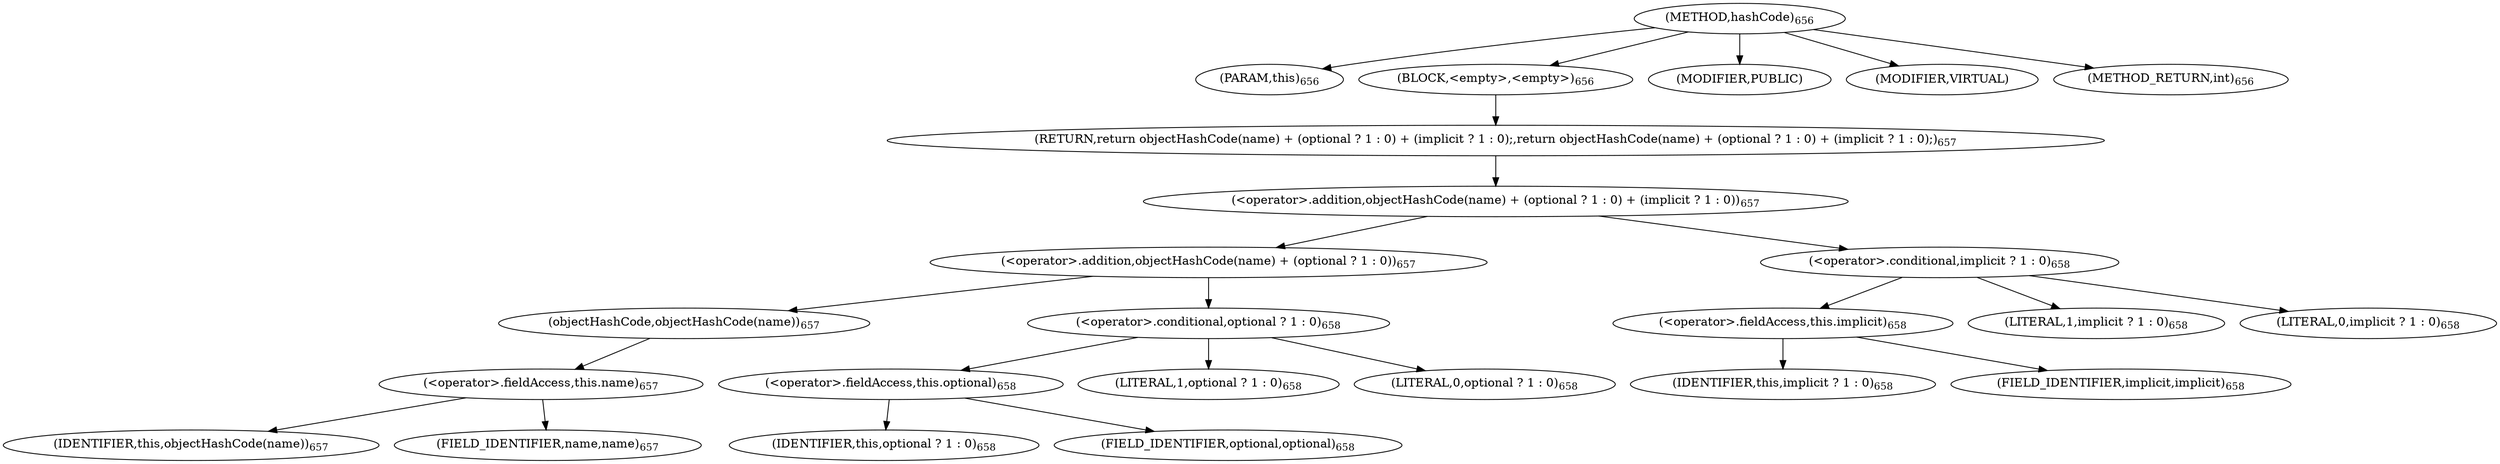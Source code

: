 digraph "hashCode" {  
"1427" [label = <(METHOD,hashCode)<SUB>656</SUB>> ]
"1428" [label = <(PARAM,this)<SUB>656</SUB>> ]
"1429" [label = <(BLOCK,&lt;empty&gt;,&lt;empty&gt;)<SUB>656</SUB>> ]
"1430" [label = <(RETURN,return objectHashCode(name) + (optional ? 1 : 0) + (implicit ? 1 : 0);,return objectHashCode(name) + (optional ? 1 : 0) + (implicit ? 1 : 0);)<SUB>657</SUB>> ]
"1431" [label = <(&lt;operator&gt;.addition,objectHashCode(name) + (optional ? 1 : 0) + (implicit ? 1 : 0))<SUB>657</SUB>> ]
"1432" [label = <(&lt;operator&gt;.addition,objectHashCode(name) + (optional ? 1 : 0))<SUB>657</SUB>> ]
"1433" [label = <(objectHashCode,objectHashCode(name))<SUB>657</SUB>> ]
"1434" [label = <(&lt;operator&gt;.fieldAccess,this.name)<SUB>657</SUB>> ]
"1435" [label = <(IDENTIFIER,this,objectHashCode(name))<SUB>657</SUB>> ]
"1436" [label = <(FIELD_IDENTIFIER,name,name)<SUB>657</SUB>> ]
"1437" [label = <(&lt;operator&gt;.conditional,optional ? 1 : 0)<SUB>658</SUB>> ]
"1438" [label = <(&lt;operator&gt;.fieldAccess,this.optional)<SUB>658</SUB>> ]
"1439" [label = <(IDENTIFIER,this,optional ? 1 : 0)<SUB>658</SUB>> ]
"1440" [label = <(FIELD_IDENTIFIER,optional,optional)<SUB>658</SUB>> ]
"1441" [label = <(LITERAL,1,optional ? 1 : 0)<SUB>658</SUB>> ]
"1442" [label = <(LITERAL,0,optional ? 1 : 0)<SUB>658</SUB>> ]
"1443" [label = <(&lt;operator&gt;.conditional,implicit ? 1 : 0)<SUB>658</SUB>> ]
"1444" [label = <(&lt;operator&gt;.fieldAccess,this.implicit)<SUB>658</SUB>> ]
"1445" [label = <(IDENTIFIER,this,implicit ? 1 : 0)<SUB>658</SUB>> ]
"1446" [label = <(FIELD_IDENTIFIER,implicit,implicit)<SUB>658</SUB>> ]
"1447" [label = <(LITERAL,1,implicit ? 1 : 0)<SUB>658</SUB>> ]
"1448" [label = <(LITERAL,0,implicit ? 1 : 0)<SUB>658</SUB>> ]
"1449" [label = <(MODIFIER,PUBLIC)> ]
"1450" [label = <(MODIFIER,VIRTUAL)> ]
"1451" [label = <(METHOD_RETURN,int)<SUB>656</SUB>> ]
  "1427" -> "1428" 
  "1427" -> "1429" 
  "1427" -> "1449" 
  "1427" -> "1450" 
  "1427" -> "1451" 
  "1429" -> "1430" 
  "1430" -> "1431" 
  "1431" -> "1432" 
  "1431" -> "1443" 
  "1432" -> "1433" 
  "1432" -> "1437" 
  "1433" -> "1434" 
  "1434" -> "1435" 
  "1434" -> "1436" 
  "1437" -> "1438" 
  "1437" -> "1441" 
  "1437" -> "1442" 
  "1438" -> "1439" 
  "1438" -> "1440" 
  "1443" -> "1444" 
  "1443" -> "1447" 
  "1443" -> "1448" 
  "1444" -> "1445" 
  "1444" -> "1446" 
}
